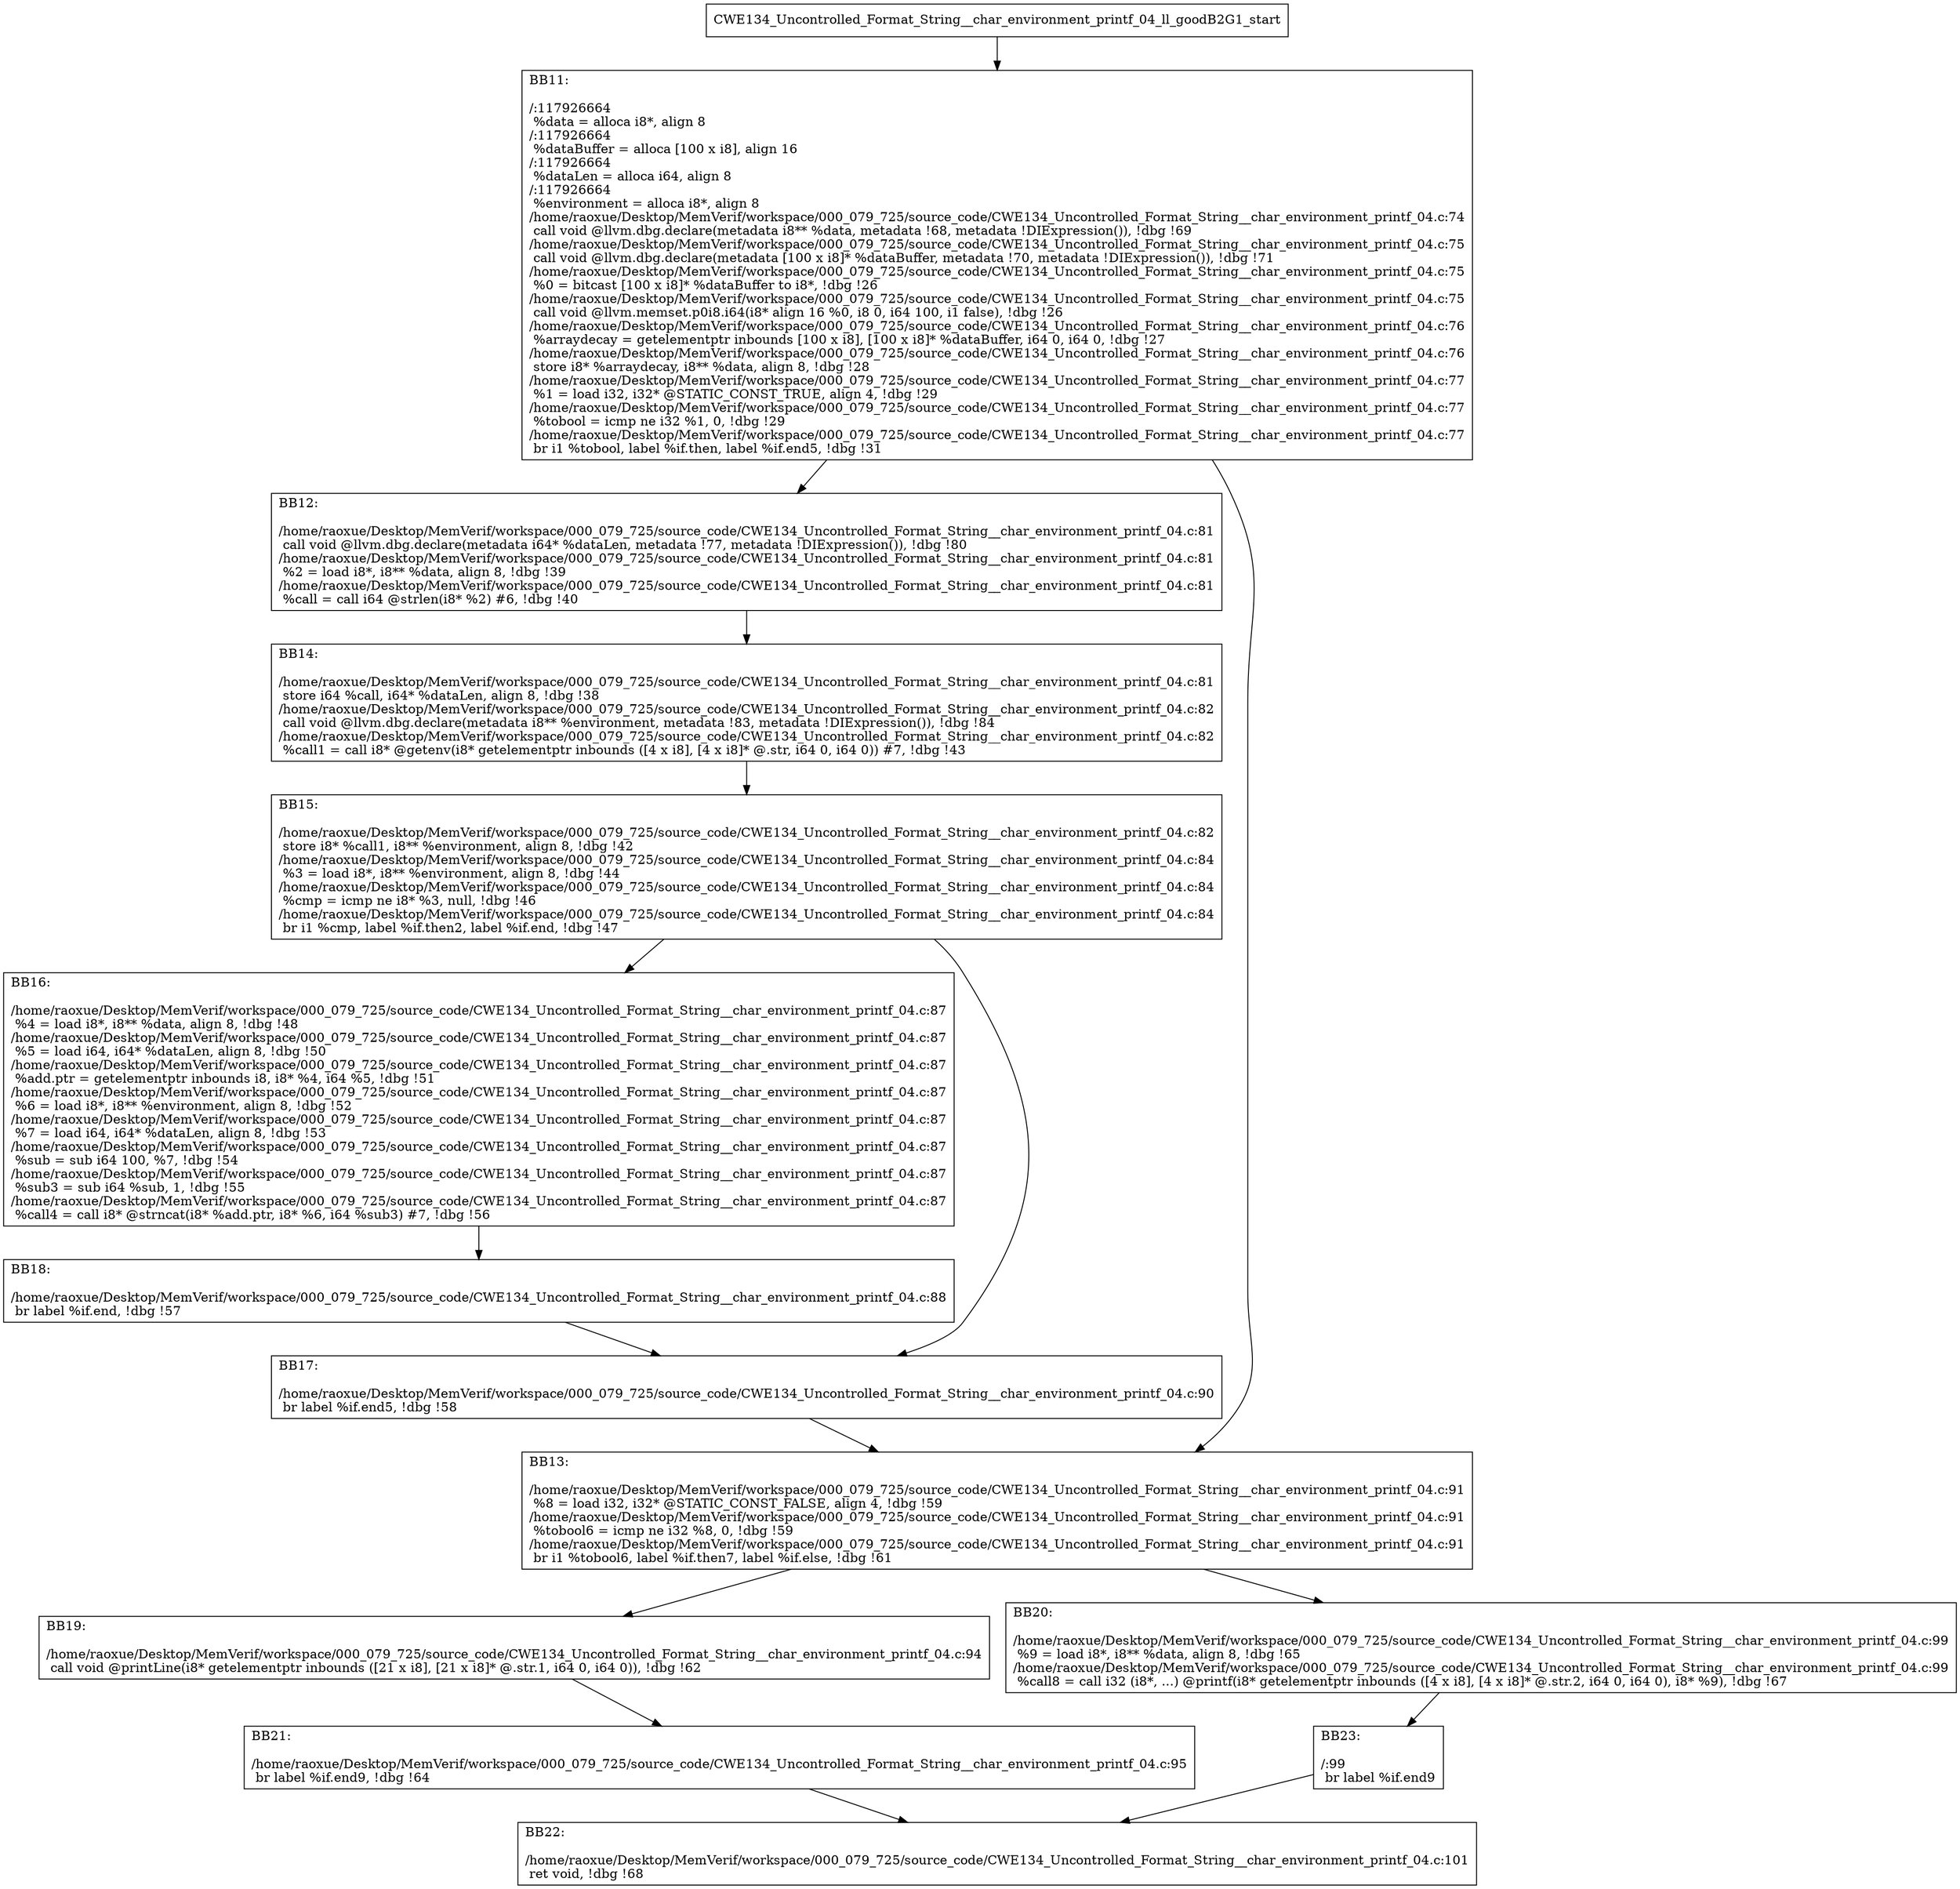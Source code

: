 digraph "CFG for'CWE134_Uncontrolled_Format_String__char_environment_printf_04_ll_goodB2G1' function" {
	BBCWE134_Uncontrolled_Format_String__char_environment_printf_04_ll_goodB2G1_start[shape=record,label="{CWE134_Uncontrolled_Format_String__char_environment_printf_04_ll_goodB2G1_start}"];
	BBCWE134_Uncontrolled_Format_String__char_environment_printf_04_ll_goodB2G1_start-> CWE134_Uncontrolled_Format_String__char_environment_printf_04_ll_goodB2G1BB11;
	CWE134_Uncontrolled_Format_String__char_environment_printf_04_ll_goodB2G1BB11 [shape=record, label="{BB11:\l\l/:117926664\l
  %data = alloca i8*, align 8\l
/:117926664\l
  %dataBuffer = alloca [100 x i8], align 16\l
/:117926664\l
  %dataLen = alloca i64, align 8\l
/:117926664\l
  %environment = alloca i8*, align 8\l
/home/raoxue/Desktop/MemVerif/workspace/000_079_725/source_code/CWE134_Uncontrolled_Format_String__char_environment_printf_04.c:74\l
  call void @llvm.dbg.declare(metadata i8** %data, metadata !68, metadata !DIExpression()), !dbg !69\l
/home/raoxue/Desktop/MemVerif/workspace/000_079_725/source_code/CWE134_Uncontrolled_Format_String__char_environment_printf_04.c:75\l
  call void @llvm.dbg.declare(metadata [100 x i8]* %dataBuffer, metadata !70, metadata !DIExpression()), !dbg !71\l
/home/raoxue/Desktop/MemVerif/workspace/000_079_725/source_code/CWE134_Uncontrolled_Format_String__char_environment_printf_04.c:75\l
  %0 = bitcast [100 x i8]* %dataBuffer to i8*, !dbg !26\l
/home/raoxue/Desktop/MemVerif/workspace/000_079_725/source_code/CWE134_Uncontrolled_Format_String__char_environment_printf_04.c:75\l
  call void @llvm.memset.p0i8.i64(i8* align 16 %0, i8 0, i64 100, i1 false), !dbg !26\l
/home/raoxue/Desktop/MemVerif/workspace/000_079_725/source_code/CWE134_Uncontrolled_Format_String__char_environment_printf_04.c:76\l
  %arraydecay = getelementptr inbounds [100 x i8], [100 x i8]* %dataBuffer, i64 0, i64 0, !dbg !27\l
/home/raoxue/Desktop/MemVerif/workspace/000_079_725/source_code/CWE134_Uncontrolled_Format_String__char_environment_printf_04.c:76\l
  store i8* %arraydecay, i8** %data, align 8, !dbg !28\l
/home/raoxue/Desktop/MemVerif/workspace/000_079_725/source_code/CWE134_Uncontrolled_Format_String__char_environment_printf_04.c:77\l
  %1 = load i32, i32* @STATIC_CONST_TRUE, align 4, !dbg !29\l
/home/raoxue/Desktop/MemVerif/workspace/000_079_725/source_code/CWE134_Uncontrolled_Format_String__char_environment_printf_04.c:77\l
  %tobool = icmp ne i32 %1, 0, !dbg !29\l
/home/raoxue/Desktop/MemVerif/workspace/000_079_725/source_code/CWE134_Uncontrolled_Format_String__char_environment_printf_04.c:77\l
  br i1 %tobool, label %if.then, label %if.end5, !dbg !31\l
}"];
	CWE134_Uncontrolled_Format_String__char_environment_printf_04_ll_goodB2G1BB11-> CWE134_Uncontrolled_Format_String__char_environment_printf_04_ll_goodB2G1BB12;
	CWE134_Uncontrolled_Format_String__char_environment_printf_04_ll_goodB2G1BB11-> CWE134_Uncontrolled_Format_String__char_environment_printf_04_ll_goodB2G1BB13;
	CWE134_Uncontrolled_Format_String__char_environment_printf_04_ll_goodB2G1BB12 [shape=record, label="{BB12:\l\l/home/raoxue/Desktop/MemVerif/workspace/000_079_725/source_code/CWE134_Uncontrolled_Format_String__char_environment_printf_04.c:81\l
  call void @llvm.dbg.declare(metadata i64* %dataLen, metadata !77, metadata !DIExpression()), !dbg !80\l
/home/raoxue/Desktop/MemVerif/workspace/000_079_725/source_code/CWE134_Uncontrolled_Format_String__char_environment_printf_04.c:81\l
  %2 = load i8*, i8** %data, align 8, !dbg !39\l
/home/raoxue/Desktop/MemVerif/workspace/000_079_725/source_code/CWE134_Uncontrolled_Format_String__char_environment_printf_04.c:81\l
  %call = call i64 @strlen(i8* %2) #6, !dbg !40\l
}"];
	CWE134_Uncontrolled_Format_String__char_environment_printf_04_ll_goodB2G1BB12-> CWE134_Uncontrolled_Format_String__char_environment_printf_04_ll_goodB2G1BB14;
	CWE134_Uncontrolled_Format_String__char_environment_printf_04_ll_goodB2G1BB14 [shape=record, label="{BB14:\l\l/home/raoxue/Desktop/MemVerif/workspace/000_079_725/source_code/CWE134_Uncontrolled_Format_String__char_environment_printf_04.c:81\l
  store i64 %call, i64* %dataLen, align 8, !dbg !38\l
/home/raoxue/Desktop/MemVerif/workspace/000_079_725/source_code/CWE134_Uncontrolled_Format_String__char_environment_printf_04.c:82\l
  call void @llvm.dbg.declare(metadata i8** %environment, metadata !83, metadata !DIExpression()), !dbg !84\l
/home/raoxue/Desktop/MemVerif/workspace/000_079_725/source_code/CWE134_Uncontrolled_Format_String__char_environment_printf_04.c:82\l
  %call1 = call i8* @getenv(i8* getelementptr inbounds ([4 x i8], [4 x i8]* @.str, i64 0, i64 0)) #7, !dbg !43\l
}"];
	CWE134_Uncontrolled_Format_String__char_environment_printf_04_ll_goodB2G1BB14-> CWE134_Uncontrolled_Format_String__char_environment_printf_04_ll_goodB2G1BB15;
	CWE134_Uncontrolled_Format_String__char_environment_printf_04_ll_goodB2G1BB15 [shape=record, label="{BB15:\l\l/home/raoxue/Desktop/MemVerif/workspace/000_079_725/source_code/CWE134_Uncontrolled_Format_String__char_environment_printf_04.c:82\l
  store i8* %call1, i8** %environment, align 8, !dbg !42\l
/home/raoxue/Desktop/MemVerif/workspace/000_079_725/source_code/CWE134_Uncontrolled_Format_String__char_environment_printf_04.c:84\l
  %3 = load i8*, i8** %environment, align 8, !dbg !44\l
/home/raoxue/Desktop/MemVerif/workspace/000_079_725/source_code/CWE134_Uncontrolled_Format_String__char_environment_printf_04.c:84\l
  %cmp = icmp ne i8* %3, null, !dbg !46\l
/home/raoxue/Desktop/MemVerif/workspace/000_079_725/source_code/CWE134_Uncontrolled_Format_String__char_environment_printf_04.c:84\l
  br i1 %cmp, label %if.then2, label %if.end, !dbg !47\l
}"];
	CWE134_Uncontrolled_Format_String__char_environment_printf_04_ll_goodB2G1BB15-> CWE134_Uncontrolled_Format_String__char_environment_printf_04_ll_goodB2G1BB16;
	CWE134_Uncontrolled_Format_String__char_environment_printf_04_ll_goodB2G1BB15-> CWE134_Uncontrolled_Format_String__char_environment_printf_04_ll_goodB2G1BB17;
	CWE134_Uncontrolled_Format_String__char_environment_printf_04_ll_goodB2G1BB16 [shape=record, label="{BB16:\l\l/home/raoxue/Desktop/MemVerif/workspace/000_079_725/source_code/CWE134_Uncontrolled_Format_String__char_environment_printf_04.c:87\l
  %4 = load i8*, i8** %data, align 8, !dbg !48\l
/home/raoxue/Desktop/MemVerif/workspace/000_079_725/source_code/CWE134_Uncontrolled_Format_String__char_environment_printf_04.c:87\l
  %5 = load i64, i64* %dataLen, align 8, !dbg !50\l
/home/raoxue/Desktop/MemVerif/workspace/000_079_725/source_code/CWE134_Uncontrolled_Format_String__char_environment_printf_04.c:87\l
  %add.ptr = getelementptr inbounds i8, i8* %4, i64 %5, !dbg !51\l
/home/raoxue/Desktop/MemVerif/workspace/000_079_725/source_code/CWE134_Uncontrolled_Format_String__char_environment_printf_04.c:87\l
  %6 = load i8*, i8** %environment, align 8, !dbg !52\l
/home/raoxue/Desktop/MemVerif/workspace/000_079_725/source_code/CWE134_Uncontrolled_Format_String__char_environment_printf_04.c:87\l
  %7 = load i64, i64* %dataLen, align 8, !dbg !53\l
/home/raoxue/Desktop/MemVerif/workspace/000_079_725/source_code/CWE134_Uncontrolled_Format_String__char_environment_printf_04.c:87\l
  %sub = sub i64 100, %7, !dbg !54\l
/home/raoxue/Desktop/MemVerif/workspace/000_079_725/source_code/CWE134_Uncontrolled_Format_String__char_environment_printf_04.c:87\l
  %sub3 = sub i64 %sub, 1, !dbg !55\l
/home/raoxue/Desktop/MemVerif/workspace/000_079_725/source_code/CWE134_Uncontrolled_Format_String__char_environment_printf_04.c:87\l
  %call4 = call i8* @strncat(i8* %add.ptr, i8* %6, i64 %sub3) #7, !dbg !56\l
}"];
	CWE134_Uncontrolled_Format_String__char_environment_printf_04_ll_goodB2G1BB16-> CWE134_Uncontrolled_Format_String__char_environment_printf_04_ll_goodB2G1BB18;
	CWE134_Uncontrolled_Format_String__char_environment_printf_04_ll_goodB2G1BB18 [shape=record, label="{BB18:\l\l/home/raoxue/Desktop/MemVerif/workspace/000_079_725/source_code/CWE134_Uncontrolled_Format_String__char_environment_printf_04.c:88\l
  br label %if.end, !dbg !57\l
}"];
	CWE134_Uncontrolled_Format_String__char_environment_printf_04_ll_goodB2G1BB18-> CWE134_Uncontrolled_Format_String__char_environment_printf_04_ll_goodB2G1BB17;
	CWE134_Uncontrolled_Format_String__char_environment_printf_04_ll_goodB2G1BB17 [shape=record, label="{BB17:\l\l/home/raoxue/Desktop/MemVerif/workspace/000_079_725/source_code/CWE134_Uncontrolled_Format_String__char_environment_printf_04.c:90\l
  br label %if.end5, !dbg !58\l
}"];
	CWE134_Uncontrolled_Format_String__char_environment_printf_04_ll_goodB2G1BB17-> CWE134_Uncontrolled_Format_String__char_environment_printf_04_ll_goodB2G1BB13;
	CWE134_Uncontrolled_Format_String__char_environment_printf_04_ll_goodB2G1BB13 [shape=record, label="{BB13:\l\l/home/raoxue/Desktop/MemVerif/workspace/000_079_725/source_code/CWE134_Uncontrolled_Format_String__char_environment_printf_04.c:91\l
  %8 = load i32, i32* @STATIC_CONST_FALSE, align 4, !dbg !59\l
/home/raoxue/Desktop/MemVerif/workspace/000_079_725/source_code/CWE134_Uncontrolled_Format_String__char_environment_printf_04.c:91\l
  %tobool6 = icmp ne i32 %8, 0, !dbg !59\l
/home/raoxue/Desktop/MemVerif/workspace/000_079_725/source_code/CWE134_Uncontrolled_Format_String__char_environment_printf_04.c:91\l
  br i1 %tobool6, label %if.then7, label %if.else, !dbg !61\l
}"];
	CWE134_Uncontrolled_Format_String__char_environment_printf_04_ll_goodB2G1BB13-> CWE134_Uncontrolled_Format_String__char_environment_printf_04_ll_goodB2G1BB19;
	CWE134_Uncontrolled_Format_String__char_environment_printf_04_ll_goodB2G1BB13-> CWE134_Uncontrolled_Format_String__char_environment_printf_04_ll_goodB2G1BB20;
	CWE134_Uncontrolled_Format_String__char_environment_printf_04_ll_goodB2G1BB19 [shape=record, label="{BB19:\l\l/home/raoxue/Desktop/MemVerif/workspace/000_079_725/source_code/CWE134_Uncontrolled_Format_String__char_environment_printf_04.c:94\l
  call void @printLine(i8* getelementptr inbounds ([21 x i8], [21 x i8]* @.str.1, i64 0, i64 0)), !dbg !62\l
}"];
	CWE134_Uncontrolled_Format_String__char_environment_printf_04_ll_goodB2G1BB19-> CWE134_Uncontrolled_Format_String__char_environment_printf_04_ll_goodB2G1BB21;
	CWE134_Uncontrolled_Format_String__char_environment_printf_04_ll_goodB2G1BB21 [shape=record, label="{BB21:\l\l/home/raoxue/Desktop/MemVerif/workspace/000_079_725/source_code/CWE134_Uncontrolled_Format_String__char_environment_printf_04.c:95\l
  br label %if.end9, !dbg !64\l
}"];
	CWE134_Uncontrolled_Format_String__char_environment_printf_04_ll_goodB2G1BB21-> CWE134_Uncontrolled_Format_String__char_environment_printf_04_ll_goodB2G1BB22;
	CWE134_Uncontrolled_Format_String__char_environment_printf_04_ll_goodB2G1BB20 [shape=record, label="{BB20:\l\l/home/raoxue/Desktop/MemVerif/workspace/000_079_725/source_code/CWE134_Uncontrolled_Format_String__char_environment_printf_04.c:99\l
  %9 = load i8*, i8** %data, align 8, !dbg !65\l
/home/raoxue/Desktop/MemVerif/workspace/000_079_725/source_code/CWE134_Uncontrolled_Format_String__char_environment_printf_04.c:99\l
  %call8 = call i32 (i8*, ...) @printf(i8* getelementptr inbounds ([4 x i8], [4 x i8]* @.str.2, i64 0, i64 0), i8* %9), !dbg !67\l
}"];
	CWE134_Uncontrolled_Format_String__char_environment_printf_04_ll_goodB2G1BB20-> CWE134_Uncontrolled_Format_String__char_environment_printf_04_ll_goodB2G1BB23;
	CWE134_Uncontrolled_Format_String__char_environment_printf_04_ll_goodB2G1BB23 [shape=record, label="{BB23:\l\l/:99\l
  br label %if.end9\l
}"];
	CWE134_Uncontrolled_Format_String__char_environment_printf_04_ll_goodB2G1BB23-> CWE134_Uncontrolled_Format_String__char_environment_printf_04_ll_goodB2G1BB22;
	CWE134_Uncontrolled_Format_String__char_environment_printf_04_ll_goodB2G1BB22 [shape=record, label="{BB22:\l\l/home/raoxue/Desktop/MemVerif/workspace/000_079_725/source_code/CWE134_Uncontrolled_Format_String__char_environment_printf_04.c:101\l
  ret void, !dbg !68\l
}"];
}
